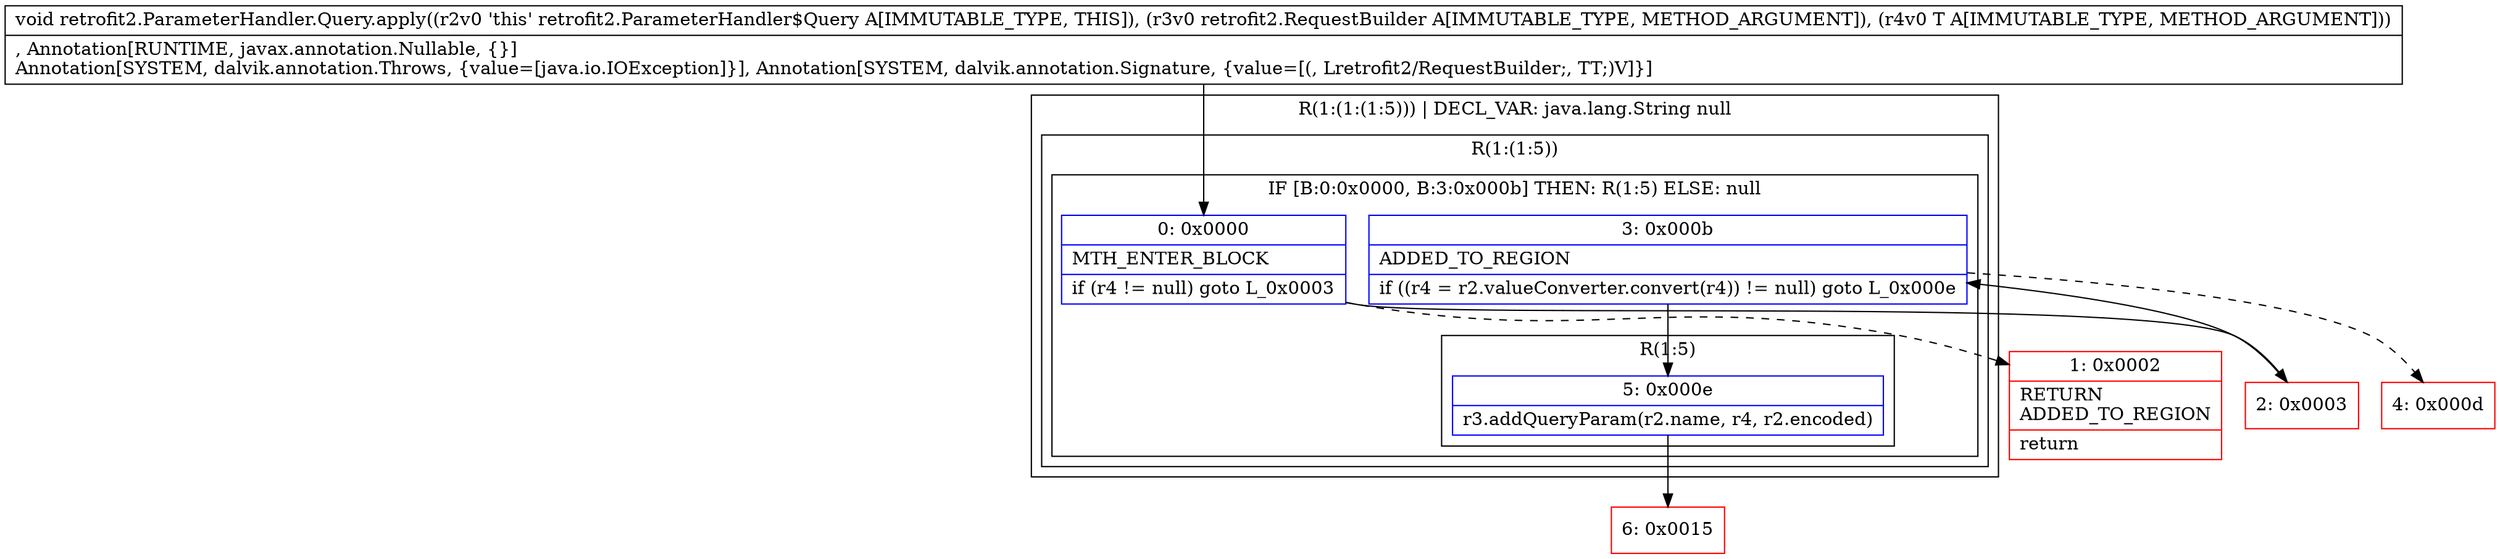 digraph "CFG forretrofit2.ParameterHandler.Query.apply(Lretrofit2\/RequestBuilder;Ljava\/lang\/Object;)V" {
subgraph cluster_Region_1315020556 {
label = "R(1:(1:(1:5))) | DECL_VAR: java.lang.String null\l";
node [shape=record,color=blue];
subgraph cluster_Region_306770849 {
label = "R(1:(1:5))";
node [shape=record,color=blue];
subgraph cluster_IfRegion_1287706760 {
label = "IF [B:0:0x0000, B:3:0x000b] THEN: R(1:5) ELSE: null";
node [shape=record,color=blue];
Node_0 [shape=record,label="{0\:\ 0x0000|MTH_ENTER_BLOCK\l|if (r4 != null) goto L_0x0003\l}"];
Node_3 [shape=record,label="{3\:\ 0x000b|ADDED_TO_REGION\l|if ((r4 = r2.valueConverter.convert(r4)) != null) goto L_0x000e\l}"];
subgraph cluster_Region_1684359659 {
label = "R(1:5)";
node [shape=record,color=blue];
Node_5 [shape=record,label="{5\:\ 0x000e|r3.addQueryParam(r2.name, r4, r2.encoded)\l}"];
}
}
}
}
Node_1 [shape=record,color=red,label="{1\:\ 0x0002|RETURN\lADDED_TO_REGION\l|return\l}"];
Node_2 [shape=record,color=red,label="{2\:\ 0x0003}"];
Node_4 [shape=record,color=red,label="{4\:\ 0x000d}"];
Node_6 [shape=record,color=red,label="{6\:\ 0x0015}"];
MethodNode[shape=record,label="{void retrofit2.ParameterHandler.Query.apply((r2v0 'this' retrofit2.ParameterHandler$Query A[IMMUTABLE_TYPE, THIS]), (r3v0 retrofit2.RequestBuilder A[IMMUTABLE_TYPE, METHOD_ARGUMENT]), (r4v0 T A[IMMUTABLE_TYPE, METHOD_ARGUMENT]))  | , Annotation[RUNTIME, javax.annotation.Nullable, \{\}]\lAnnotation[SYSTEM, dalvik.annotation.Throws, \{value=[java.io.IOException]\}], Annotation[SYSTEM, dalvik.annotation.Signature, \{value=[(, Lretrofit2\/RequestBuilder;, TT;)V]\}]\l}"];
MethodNode -> Node_0;
Node_0 -> Node_1[style=dashed];
Node_0 -> Node_2;
Node_3 -> Node_4[style=dashed];
Node_3 -> Node_5;
Node_5 -> Node_6;
Node_2 -> Node_3;
}

